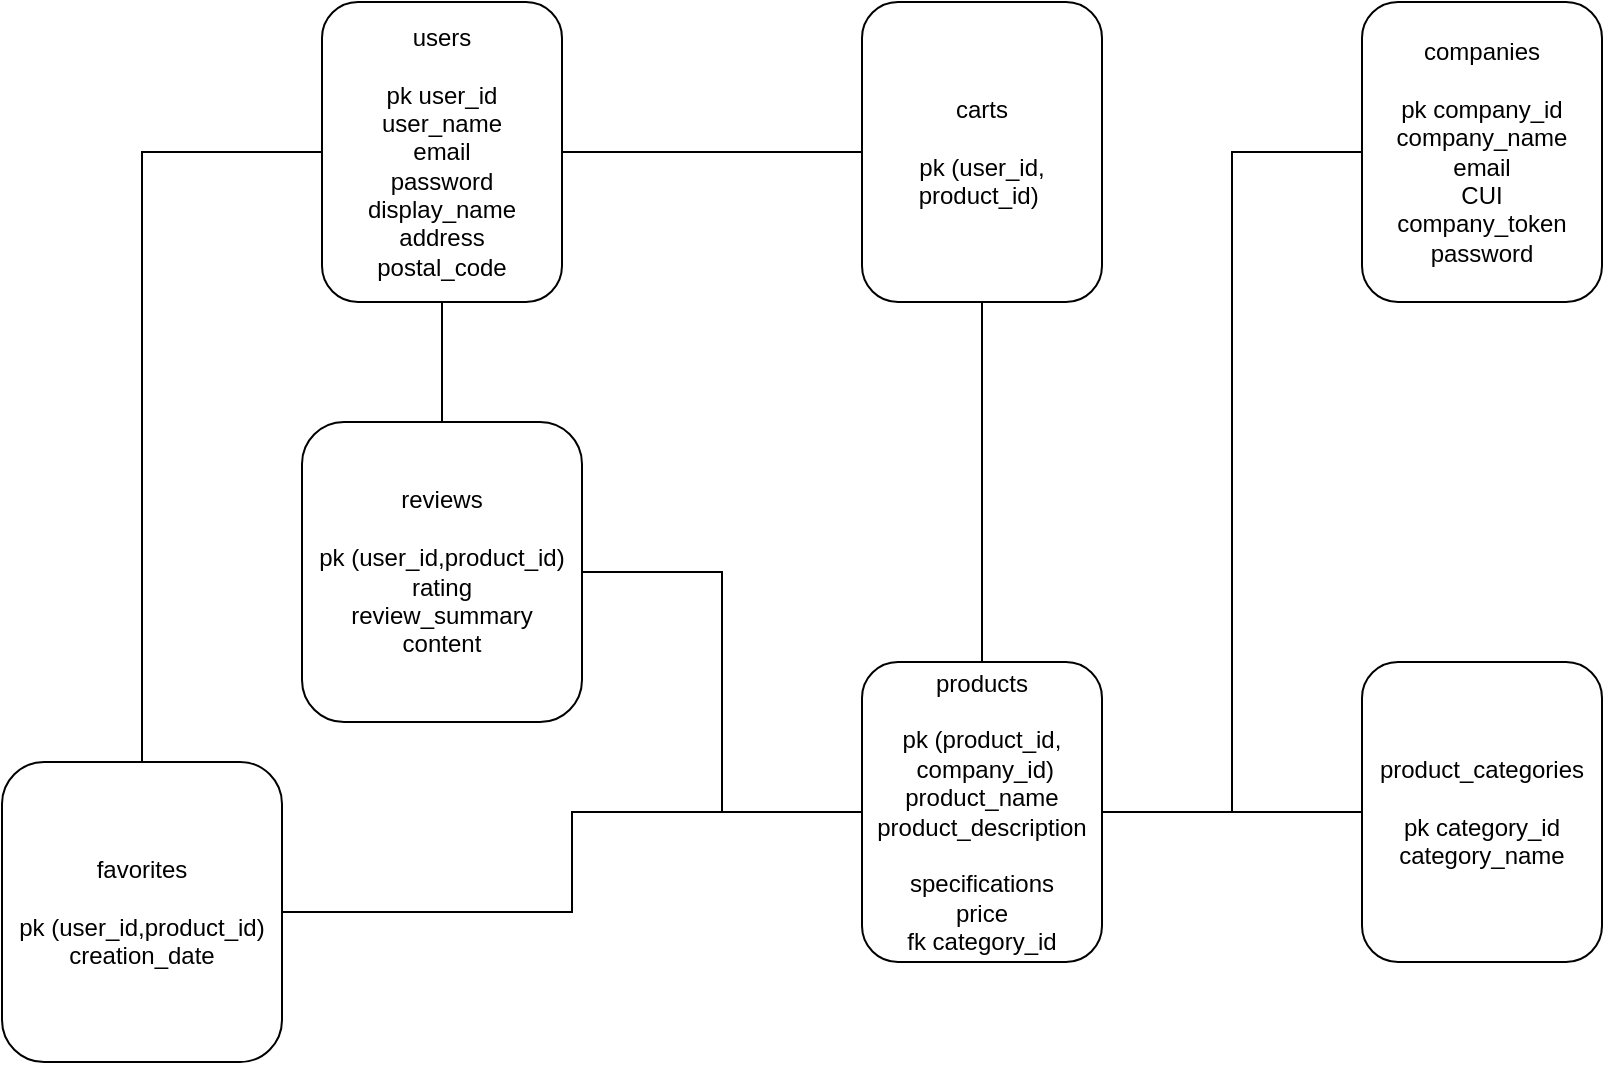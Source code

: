 <mxfile version="20.6.0" type="device"><diagram id="xhaT0vXPfQP4xLNCmil5" name="Page-1"><mxGraphModel dx="2272" dy="762" grid="1" gridSize="10" guides="1" tooltips="1" connect="1" arrows="1" fold="1" page="1" pageScale="1" pageWidth="850" pageHeight="1100" math="0" shadow="0"><root><mxCell id="0"/><mxCell id="1" parent="0"/><mxCell id="_wN3OKOCHGdNKgwwt_Mq-9" style="edgeStyle=orthogonalEdgeStyle;rounded=0;orthogonalLoop=1;jettySize=auto;html=1;endArrow=none;endFill=0;" edge="1" parent="1" source="_wN3OKOCHGdNKgwwt_Mq-1" target="_wN3OKOCHGdNKgwwt_Mq-8"><mxGeometry relative="1" as="geometry"/></mxCell><mxCell id="_wN3OKOCHGdNKgwwt_Mq-10" style="edgeStyle=orthogonalEdgeStyle;rounded=0;orthogonalLoop=1;jettySize=auto;html=1;entryX=0.5;entryY=0;entryDx=0;entryDy=0;endArrow=none;endFill=0;" edge="1" parent="1" source="_wN3OKOCHGdNKgwwt_Mq-1" target="_wN3OKOCHGdNKgwwt_Mq-5"><mxGeometry relative="1" as="geometry"/></mxCell><mxCell id="_wN3OKOCHGdNKgwwt_Mq-11" style="edgeStyle=orthogonalEdgeStyle;rounded=0;orthogonalLoop=1;jettySize=auto;html=1;endArrow=none;endFill=0;" edge="1" parent="1" source="_wN3OKOCHGdNKgwwt_Mq-1" target="_wN3OKOCHGdNKgwwt_Mq-6"><mxGeometry relative="1" as="geometry"/></mxCell><mxCell id="_wN3OKOCHGdNKgwwt_Mq-1" value="users&lt;br&gt;&lt;br&gt;pk user_id&lt;br&gt;user_name&lt;br&gt;email&lt;br&gt;password&lt;br&gt;display_name&lt;br&gt;address&lt;br&gt;postal_code" style="rounded=1;whiteSpace=wrap;html=1;" vertex="1" parent="1"><mxGeometry x="-210" y="130" width="120" height="150" as="geometry"/></mxCell><mxCell id="_wN3OKOCHGdNKgwwt_Mq-2" value="companies&lt;br&gt;&lt;br&gt;pk company_id&lt;br&gt;company_name&lt;br&gt;email&lt;br&gt;CUI&lt;br&gt;company_token&lt;br&gt;password" style="rounded=1;whiteSpace=wrap;html=1;" vertex="1" parent="1"><mxGeometry x="310" y="130" width="120" height="150" as="geometry"/></mxCell><mxCell id="_wN3OKOCHGdNKgwwt_Mq-17" style="edgeStyle=orthogonalEdgeStyle;rounded=0;orthogonalLoop=1;jettySize=auto;html=1;entryX=0;entryY=0.5;entryDx=0;entryDy=0;endArrow=none;endFill=0;" edge="1" parent="1" source="_wN3OKOCHGdNKgwwt_Mq-3" target="_wN3OKOCHGdNKgwwt_Mq-2"><mxGeometry relative="1" as="geometry"/></mxCell><mxCell id="_wN3OKOCHGdNKgwwt_Mq-3" value="products&lt;br&gt;&lt;br&gt;pk (product_id,&lt;br&gt;&amp;nbsp;company_id)&lt;br&gt;product_name&lt;br&gt;product_description&lt;br&gt;&lt;br&gt;specifications&lt;br&gt;price&lt;br&gt;fk category_id" style="rounded=1;whiteSpace=wrap;html=1;" vertex="1" parent="1"><mxGeometry x="60" y="460" width="120" height="150" as="geometry"/></mxCell><mxCell id="_wN3OKOCHGdNKgwwt_Mq-15" style="edgeStyle=orthogonalEdgeStyle;rounded=0;orthogonalLoop=1;jettySize=auto;html=1;endArrow=none;endFill=0;" edge="1" parent="1" source="_wN3OKOCHGdNKgwwt_Mq-4" target="_wN3OKOCHGdNKgwwt_Mq-3"><mxGeometry relative="1" as="geometry"/></mxCell><mxCell id="_wN3OKOCHGdNKgwwt_Mq-4" value="product_categories&lt;br&gt;&lt;br&gt;pk category_id&lt;br&gt;category_name" style="rounded=1;whiteSpace=wrap;html=1;" vertex="1" parent="1"><mxGeometry x="310" y="460" width="120" height="150" as="geometry"/></mxCell><mxCell id="_wN3OKOCHGdNKgwwt_Mq-13" style="edgeStyle=orthogonalEdgeStyle;rounded=0;orthogonalLoop=1;jettySize=auto;html=1;endArrow=none;endFill=0;" edge="1" parent="1" source="_wN3OKOCHGdNKgwwt_Mq-5" target="_wN3OKOCHGdNKgwwt_Mq-3"><mxGeometry relative="1" as="geometry"/></mxCell><mxCell id="_wN3OKOCHGdNKgwwt_Mq-5" value="reviews&lt;br&gt;&lt;br&gt;pk (user_id,product_id)&lt;br&gt;rating&lt;br&gt;review_summary&lt;br&gt;content" style="rounded=1;whiteSpace=wrap;html=1;" vertex="1" parent="1"><mxGeometry x="-220" y="340" width="140" height="150" as="geometry"/></mxCell><mxCell id="_wN3OKOCHGdNKgwwt_Mq-12" style="edgeStyle=orthogonalEdgeStyle;rounded=0;orthogonalLoop=1;jettySize=auto;html=1;endArrow=none;endFill=0;" edge="1" parent="1" source="_wN3OKOCHGdNKgwwt_Mq-6" target="_wN3OKOCHGdNKgwwt_Mq-3"><mxGeometry relative="1" as="geometry"/></mxCell><mxCell id="_wN3OKOCHGdNKgwwt_Mq-6" value="favorites&lt;br&gt;&lt;br&gt;pk (user_id,product_id)&lt;br&gt;creation_date" style="rounded=1;whiteSpace=wrap;html=1;" vertex="1" parent="1"><mxGeometry x="-370" y="510" width="140" height="150" as="geometry"/></mxCell><mxCell id="_wN3OKOCHGdNKgwwt_Mq-14" style="edgeStyle=orthogonalEdgeStyle;rounded=0;orthogonalLoop=1;jettySize=auto;html=1;endArrow=none;endFill=0;" edge="1" parent="1" source="_wN3OKOCHGdNKgwwt_Mq-8" target="_wN3OKOCHGdNKgwwt_Mq-3"><mxGeometry relative="1" as="geometry"/></mxCell><mxCell id="_wN3OKOCHGdNKgwwt_Mq-8" value="carts&lt;br&gt;&lt;br&gt;pk (user_id, product_id)&amp;nbsp;" style="rounded=1;whiteSpace=wrap;html=1;" vertex="1" parent="1"><mxGeometry x="60" y="130" width="120" height="150" as="geometry"/></mxCell></root></mxGraphModel></diagram></mxfile>